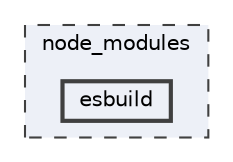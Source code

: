 digraph "node_modules/esbuild"
{
 // LATEX_PDF_SIZE
  bgcolor="transparent";
  edge [fontname=Helvetica,fontsize=10,labelfontname=Helvetica,labelfontsize=10];
  node [fontname=Helvetica,fontsize=10,shape=box,height=0.2,width=0.4];
  compound=true
  subgraph clusterdir_acd06b18086a0dd2ae699b1e0b775be8 {
    graph [ bgcolor="#edf0f7", pencolor="grey25", label="node_modules", fontname=Helvetica,fontsize=10 style="filled,dashed", URL="dir_acd06b18086a0dd2ae699b1e0b775be8.html",tooltip=""]
  dir_ec8a610d038e50ea7e9c5379e30836d5 [label="esbuild", fillcolor="#edf0f7", color="grey25", style="filled,bold", URL="dir_ec8a610d038e50ea7e9c5379e30836d5.html",tooltip=""];
  }
}
